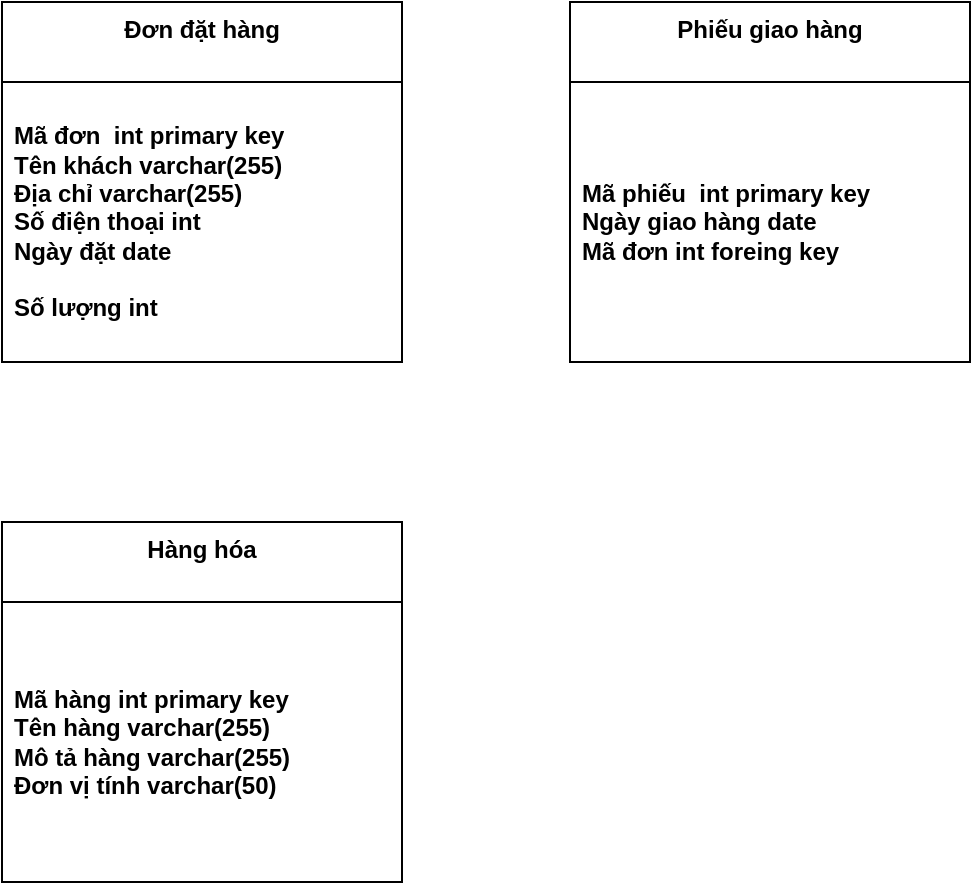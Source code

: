 <mxfile version="21.6.2" type="device">
  <diagram name="Trang-1" id="kI6lLW9t-8SH8tasYPWs">
    <mxGraphModel dx="1499" dy="666" grid="1" gridSize="10" guides="1" tooltips="1" connect="1" arrows="1" fold="1" page="1" pageScale="1" pageWidth="827" pageHeight="1169" math="0" shadow="0">
      <root>
        <mxCell id="0" />
        <mxCell id="1" parent="0" />
        <mxCell id="6jjE0O6cVGJBn6OU-fu8-2" value="&lt;b&gt;Đơn đặt hàng&lt;/b&gt;" style="swimlane;fontStyle=0;align=center;verticalAlign=top;childLayout=stackLayout;horizontal=1;startSize=40;horizontalStack=0;resizeParent=1;resizeParentMax=0;resizeLast=0;collapsible=0;marginBottom=0;html=1;whiteSpace=wrap;" vertex="1" parent="1">
          <mxGeometry x="130" y="130" width="200" height="180" as="geometry" />
        </mxCell>
        <mxCell id="6jjE0O6cVGJBn6OU-fu8-3" value="&lt;b&gt;Mã đơn&amp;nbsp; int primary key&lt;br&gt;Tên khách varchar(255)&lt;br&gt;&lt;/b&gt;&lt;b style=&quot;border-color: var(--border-color);&quot;&gt;Địa chỉ varchar(255)&lt;br&gt;Số điện thoại int&amp;nbsp;&lt;br&gt;Ngày đặt date&lt;br&gt;&lt;/b&gt;&lt;b&gt;&lt;br&gt;Số lượng int&amp;nbsp;&lt;/b&gt;" style="text;html=1;strokeColor=none;fillColor=none;align=left;verticalAlign=middle;spacingLeft=4;spacingRight=4;overflow=hidden;rotatable=0;points=[[0,0.5],[1,0.5]];portConstraint=eastwest;whiteSpace=wrap;" vertex="1" parent="6jjE0O6cVGJBn6OU-fu8-2">
          <mxGeometry y="40" width="200" height="140" as="geometry" />
        </mxCell>
        <mxCell id="6jjE0O6cVGJBn6OU-fu8-4" value="&lt;b&gt;Phiếu giao hàng&lt;/b&gt;" style="swimlane;fontStyle=0;align=center;verticalAlign=top;childLayout=stackLayout;horizontal=1;startSize=40;horizontalStack=0;resizeParent=1;resizeParentMax=0;resizeLast=0;collapsible=0;marginBottom=0;html=1;whiteSpace=wrap;" vertex="1" parent="1">
          <mxGeometry x="414" y="130" width="200" height="180" as="geometry" />
        </mxCell>
        <mxCell id="6jjE0O6cVGJBn6OU-fu8-5" value="&lt;b&gt;Mã phiếu&amp;nbsp; int primary key&lt;/b&gt;&lt;b style=&quot;border-color: var(--border-color);&quot;&gt;&lt;br&gt;Ngày giao hàng date&lt;br&gt;Mã đơn int foreing key&lt;br&gt;&lt;/b&gt;" style="text;html=1;strokeColor=none;fillColor=none;align=left;verticalAlign=middle;spacingLeft=4;spacingRight=4;overflow=hidden;rotatable=0;points=[[0,0.5],[1,0.5]];portConstraint=eastwest;whiteSpace=wrap;" vertex="1" parent="6jjE0O6cVGJBn6OU-fu8-4">
          <mxGeometry y="40" width="200" height="140" as="geometry" />
        </mxCell>
        <mxCell id="6jjE0O6cVGJBn6OU-fu8-6" value="&lt;b&gt;Hàng hóa&lt;/b&gt;" style="swimlane;fontStyle=0;align=center;verticalAlign=top;childLayout=stackLayout;horizontal=1;startSize=40;horizontalStack=0;resizeParent=1;resizeParentMax=0;resizeLast=0;collapsible=0;marginBottom=0;html=1;whiteSpace=wrap;" vertex="1" parent="1">
          <mxGeometry x="130" y="390" width="200" height="180" as="geometry" />
        </mxCell>
        <mxCell id="6jjE0O6cVGJBn6OU-fu8-7" value="&lt;b&gt;Mã hàng int primary key&lt;br&gt;&lt;/b&gt;&lt;b style=&quot;border-color: var(--border-color);&quot;&gt;Tên hàng varchar(255)&lt;br style=&quot;border-color: var(--border-color);&quot;&gt;&lt;/b&gt;&lt;b style=&quot;border-color: var(--border-color);&quot;&gt;Mô tả hàng varchar(255)&lt;br style=&quot;border-color: var(--border-color);&quot;&gt;Đơn vị tính varchar(50)&lt;/b&gt;&lt;b&gt;&lt;br&gt;&lt;/b&gt;" style="text;html=1;strokeColor=none;fillColor=none;align=left;verticalAlign=middle;spacingLeft=4;spacingRight=4;overflow=hidden;rotatable=0;points=[[0,0.5],[1,0.5]];portConstraint=eastwest;whiteSpace=wrap;" vertex="1" parent="6jjE0O6cVGJBn6OU-fu8-6">
          <mxGeometry y="40" width="200" height="140" as="geometry" />
        </mxCell>
      </root>
    </mxGraphModel>
  </diagram>
</mxfile>
